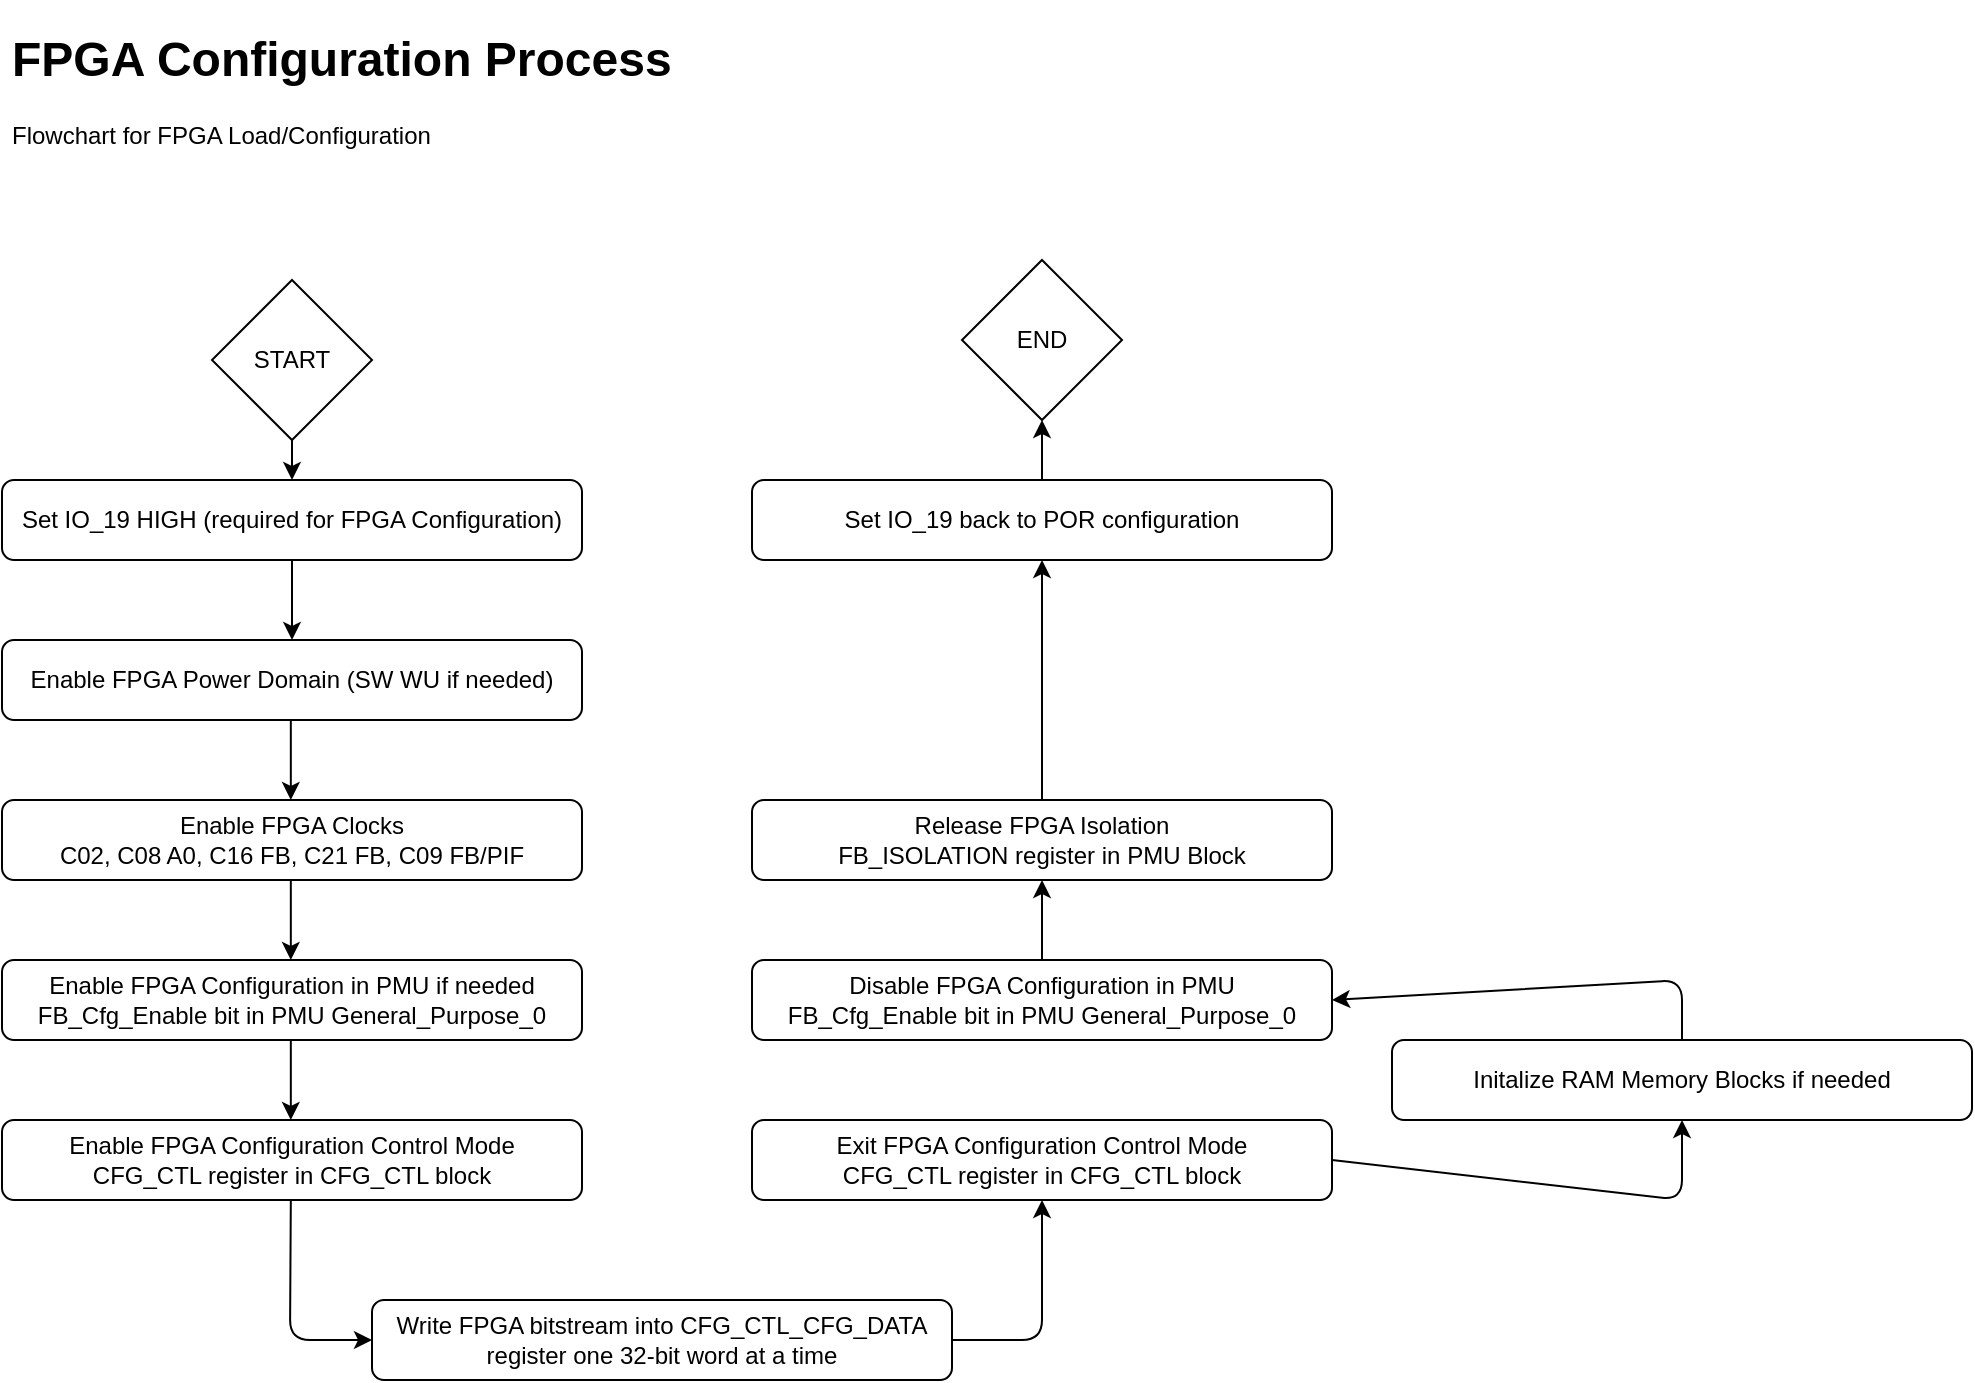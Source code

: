 <mxfile version="13.9.7" type="device" pages="2"><diagram id="b7e1mQaQ9y2mqy2FZmNf" name="simple"><mxGraphModel dx="1236" dy="719" grid="1" gridSize="10" guides="1" tooltips="1" connect="1" arrows="1" fold="1" page="1" pageScale="1" pageWidth="850" pageHeight="1100" math="0" shadow="0"><root><mxCell id="0"/><mxCell id="1" parent="0"/><mxCell id="CCIy2avZL7noC1WYP2dX-1" value="Set IO_19 HIGH (required for FPGA Configuration)" style="rounded=1;whiteSpace=wrap;html=1;" vertex="1" parent="1"><mxGeometry x="80" y="270" width="290" height="40" as="geometry"/></mxCell><mxCell id="CCIy2avZL7noC1WYP2dX-2" value="Enable FPGA Power Domain (SW WU if needed)" style="rounded=1;whiteSpace=wrap;html=1;" vertex="1" parent="1"><mxGeometry x="80" y="350" width="290" height="40" as="geometry"/></mxCell><mxCell id="CCIy2avZL7noC1WYP2dX-3" value="&lt;div&gt;Enable FPGA Clocks&lt;/div&gt;&lt;div&gt;C02, C08 A0, C16 FB, C21 FB, C09 FB/PIF&lt;br&gt;&lt;/div&gt;" style="rounded=1;whiteSpace=wrap;html=1;" vertex="1" parent="1"><mxGeometry x="80" y="430" width="290" height="40" as="geometry"/></mxCell><mxCell id="CCIy2avZL7noC1WYP2dX-4" value="&lt;div&gt;Enable FPGA Configuration in PMU if needed&lt;/div&gt;&lt;div&gt;FB_Cfg_Enable bit in PMU General_Purpose_0&lt;br&gt;&lt;/div&gt;" style="rounded=1;whiteSpace=wrap;html=1;" vertex="1" parent="1"><mxGeometry x="80" y="510" width="290" height="40" as="geometry"/></mxCell><mxCell id="CCIy2avZL7noC1WYP2dX-5" value="&lt;div&gt;Enable FPGA Configuration Control Mode&lt;br&gt;&lt;/div&gt;&lt;div&gt;CFG_CTL register in CFG_CTL block&lt;br&gt;&lt;/div&gt;" style="rounded=1;whiteSpace=wrap;html=1;" vertex="1" parent="1"><mxGeometry x="80" y="590" width="290" height="40" as="geometry"/></mxCell><mxCell id="CCIy2avZL7noC1WYP2dX-6" value="Write FPGA bitstream into CFG_CTL_CFG_DATA register one 32-bit word at a time" style="rounded=1;whiteSpace=wrap;html=1;" vertex="1" parent="1"><mxGeometry x="265" y="680" width="290" height="40" as="geometry"/></mxCell><mxCell id="CCIy2avZL7noC1WYP2dX-7" value="&lt;div&gt;Exit FPGA Configuration Control Mode&lt;br&gt;&lt;/div&gt;&lt;div&gt;CFG_CTL register in CFG_CTL block&lt;br&gt;&lt;/div&gt;" style="rounded=1;whiteSpace=wrap;html=1;" vertex="1" parent="1"><mxGeometry x="455" y="590" width="290" height="40" as="geometry"/></mxCell><mxCell id="CCIy2avZL7noC1WYP2dX-8" value="Initalize RAM Memory Blocks if needed" style="rounded=1;whiteSpace=wrap;html=1;" vertex="1" parent="1"><mxGeometry x="775" y="550" width="290" height="40" as="geometry"/></mxCell><mxCell id="CCIy2avZL7noC1WYP2dX-9" value="&lt;div&gt;Disable FPGA Configuration in PMU&lt;br&gt;&lt;/div&gt;&lt;div&gt;FB_Cfg_Enable bit in PMU General_Purpose_0&lt;br&gt;&lt;/div&gt;" style="rounded=1;whiteSpace=wrap;html=1;" vertex="1" parent="1"><mxGeometry x="455" y="510" width="290" height="40" as="geometry"/></mxCell><mxCell id="CCIy2avZL7noC1WYP2dX-10" value="&lt;div&gt;Release FPGA Isolation&lt;/div&gt;&lt;div&gt;FB_ISOLATION register in PMU Block&lt;br&gt;&lt;/div&gt;" style="rounded=1;whiteSpace=wrap;html=1;" vertex="1" parent="1"><mxGeometry x="455" y="430" width="290" height="40" as="geometry"/></mxCell><mxCell id="CCIy2avZL7noC1WYP2dX-11" value="Set IO_19 back to POR configuration" style="rounded=1;whiteSpace=wrap;html=1;" vertex="1" parent="1"><mxGeometry x="455" y="270" width="290" height="40" as="geometry"/></mxCell><mxCell id="CCIy2avZL7noC1WYP2dX-12" value="START" style="rhombus;whiteSpace=wrap;html=1;" vertex="1" parent="1"><mxGeometry x="185" y="170" width="80" height="80" as="geometry"/></mxCell><mxCell id="CCIy2avZL7noC1WYP2dX-13" value="END" style="rhombus;whiteSpace=wrap;html=1;" vertex="1" parent="1"><mxGeometry x="560" y="160" width="80" height="80" as="geometry"/></mxCell><mxCell id="CCIy2avZL7noC1WYP2dX-14" value="&lt;h1&gt;FPGA Configuration Process&lt;br&gt;&lt;/h1&gt;&lt;p&gt;Flowchart for FPGA Load/Configuration&lt;br&gt;&lt;/p&gt;" style="text;html=1;strokeColor=none;fillColor=none;spacing=5;spacingTop=-20;whiteSpace=wrap;overflow=hidden;rounded=0;" vertex="1" parent="1"><mxGeometry x="80" y="40" width="340" height="120" as="geometry"/></mxCell><mxCell id="CCIy2avZL7noC1WYP2dX-15" value="" style="endArrow=classic;html=1;exitX=0.5;exitY=1;exitDx=0;exitDy=0;" edge="1" parent="1" source="CCIy2avZL7noC1WYP2dX-12" target="CCIy2avZL7noC1WYP2dX-1"><mxGeometry width="50" height="50" relative="1" as="geometry"><mxPoint x="110" y="760" as="sourcePoint"/><mxPoint x="160" y="710" as="targetPoint"/></mxGeometry></mxCell><mxCell id="CCIy2avZL7noC1WYP2dX-16" value="" style="endArrow=classic;html=1;exitX=0.5;exitY=1;exitDx=0;exitDy=0;entryX=0.5;entryY=0;entryDx=0;entryDy=0;" edge="1" parent="1" source="CCIy2avZL7noC1WYP2dX-1" target="CCIy2avZL7noC1WYP2dX-2"><mxGeometry width="50" height="50" relative="1" as="geometry"><mxPoint x="110" y="720" as="sourcePoint"/><mxPoint x="160" y="670" as="targetPoint"/></mxGeometry></mxCell><mxCell id="CCIy2avZL7noC1WYP2dX-17" value="" style="endArrow=classic;html=1;exitX=0.5;exitY=1;exitDx=0;exitDy=0;entryX=0.5;entryY=0;entryDx=0;entryDy=0;" edge="1" parent="1"><mxGeometry width="50" height="50" relative="1" as="geometry"><mxPoint x="224.41" y="390" as="sourcePoint"/><mxPoint x="224.41" y="430" as="targetPoint"/></mxGeometry></mxCell><mxCell id="CCIy2avZL7noC1WYP2dX-18" value="" style="endArrow=classic;html=1;exitX=0.5;exitY=1;exitDx=0;exitDy=0;entryX=0.5;entryY=0;entryDx=0;entryDy=0;" edge="1" parent="1"><mxGeometry width="50" height="50" relative="1" as="geometry"><mxPoint x="224.41" y="470" as="sourcePoint"/><mxPoint x="224.41" y="510" as="targetPoint"/></mxGeometry></mxCell><mxCell id="CCIy2avZL7noC1WYP2dX-19" value="" style="endArrow=classic;html=1;exitX=0.5;exitY=1;exitDx=0;exitDy=0;entryX=0.5;entryY=0;entryDx=0;entryDy=0;" edge="1" parent="1"><mxGeometry width="50" height="50" relative="1" as="geometry"><mxPoint x="224.41" y="550" as="sourcePoint"/><mxPoint x="224.41" y="590" as="targetPoint"/></mxGeometry></mxCell><mxCell id="CCIy2avZL7noC1WYP2dX-20" value="" style="endArrow=classic;html=1;exitX=0.5;exitY=1;exitDx=0;exitDy=0;entryX=0;entryY=0.5;entryDx=0;entryDy=0;" edge="1" parent="1" target="CCIy2avZL7noC1WYP2dX-6"><mxGeometry width="50" height="50" relative="1" as="geometry"><mxPoint x="224.41" y="630" as="sourcePoint"/><mxPoint x="224.41" y="670" as="targetPoint"/><Array as="points"><mxPoint x="224" y="700"/></Array></mxGeometry></mxCell><mxCell id="CCIy2avZL7noC1WYP2dX-21" value="" style="endArrow=classic;html=1;exitX=1;exitY=0.5;exitDx=0;exitDy=0;entryX=0.5;entryY=1;entryDx=0;entryDy=0;" edge="1" parent="1" source="CCIy2avZL7noC1WYP2dX-6" target="CCIy2avZL7noC1WYP2dX-7"><mxGeometry width="50" height="50" relative="1" as="geometry"><mxPoint x="599.41" y="660" as="sourcePoint"/><mxPoint x="599.41" y="700" as="targetPoint"/><Array as="points"><mxPoint x="600" y="700"/></Array></mxGeometry></mxCell><mxCell id="CCIy2avZL7noC1WYP2dX-23" value="" style="endArrow=classic;html=1;exitX=0.5;exitY=0;exitDx=0;exitDy=0;entryX=0.5;entryY=1;entryDx=0;entryDy=0;" edge="1" parent="1" source="CCIy2avZL7noC1WYP2dX-9" target="CCIy2avZL7noC1WYP2dX-10"><mxGeometry width="50" height="50" relative="1" as="geometry"><mxPoint x="295" y="380" as="sourcePoint"/><mxPoint x="295" y="420" as="targetPoint"/></mxGeometry></mxCell><mxCell id="CCIy2avZL7noC1WYP2dX-24" value="" style="endArrow=classic;html=1;exitX=0.5;exitY=0;exitDx=0;exitDy=0;entryX=0.5;entryY=1;entryDx=0;entryDy=0;" edge="1" parent="1" source="CCIy2avZL7noC1WYP2dX-10" target="CCIy2avZL7noC1WYP2dX-11"><mxGeometry width="50" height="50" relative="1" as="geometry"><mxPoint x="305" y="390" as="sourcePoint"/><mxPoint x="305" y="430" as="targetPoint"/></mxGeometry></mxCell><mxCell id="CCIy2avZL7noC1WYP2dX-25" value="" style="endArrow=classic;html=1;exitX=0.5;exitY=0;exitDx=0;exitDy=0;entryX=0.5;entryY=1;entryDx=0;entryDy=0;" edge="1" parent="1" source="CCIy2avZL7noC1WYP2dX-11" target="CCIy2avZL7noC1WYP2dX-13"><mxGeometry width="50" height="50" relative="1" as="geometry"><mxPoint x="315" y="400" as="sourcePoint"/><mxPoint x="315" y="440" as="targetPoint"/></mxGeometry></mxCell><mxCell id="CCIy2avZL7noC1WYP2dX-26" value="" style="endArrow=classic;html=1;exitX=1;exitY=0.5;exitDx=0;exitDy=0;entryX=0.5;entryY=1;entryDx=0;entryDy=0;" edge="1" parent="1" source="CCIy2avZL7noC1WYP2dX-7" target="CCIy2avZL7noC1WYP2dX-8"><mxGeometry width="50" height="50" relative="1" as="geometry"><mxPoint x="325" y="410" as="sourcePoint"/><mxPoint x="325" y="450" as="targetPoint"/><Array as="points"><mxPoint x="920" y="630"/></Array></mxGeometry></mxCell><mxCell id="CCIy2avZL7noC1WYP2dX-27" value="" style="endArrow=classic;html=1;exitX=0.5;exitY=0;exitDx=0;exitDy=0;entryX=1;entryY=0.5;entryDx=0;entryDy=0;" edge="1" parent="1" source="CCIy2avZL7noC1WYP2dX-8" target="CCIy2avZL7noC1WYP2dX-9"><mxGeometry width="50" height="50" relative="1" as="geometry"><mxPoint x="335" y="420" as="sourcePoint"/><mxPoint x="335" y="460" as="targetPoint"/><Array as="points"><mxPoint x="920" y="520"/></Array></mxGeometry></mxCell></root></mxGraphModel></diagram><diagram id="vzunkw9XdI0AkBME7f_J" name="meminit"><mxGraphModel dx="865" dy="503" grid="1" gridSize="10" guides="1" tooltips="1" connect="1" arrows="1" fold="1" page="1" pageScale="1" pageWidth="850" pageHeight="1100" math="0" shadow="0"><root><mxCell id="Fb_pq6S1SiXy-DiS-77k-0"/><mxCell id="Fb_pq6S1SiXy-DiS-77k-1" parent="Fb_pq6S1SiXy-DiS-77k-0"/></root></mxGraphModel></diagram></mxfile>